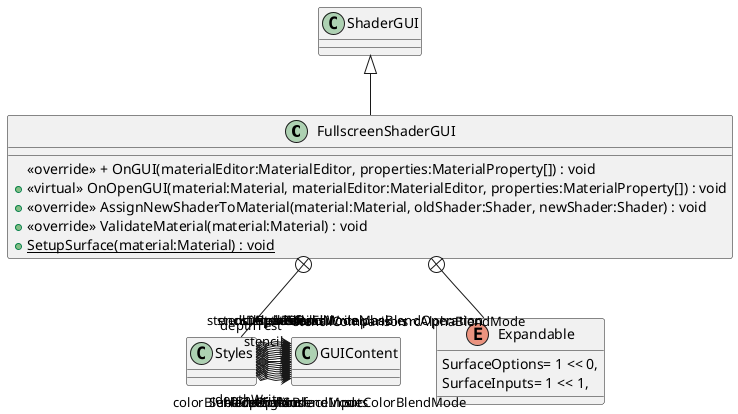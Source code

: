 @startuml
class FullscreenShaderGUI {
    <<override>> + OnGUI(materialEditor:MaterialEditor, properties:MaterialProperty[]) : void
    + <<virtual>> OnOpenGUI(material:Material, materialEditor:MaterialEditor, properties:MaterialProperty[]) : void
    + <<override>> AssignNewShaderToMaterial(material:Material, oldShader:Shader, newShader:Shader) : void
    + <<override>> ValidateMaterial(material:Material) : void
    + {static} SetupSurface(material:Material) : void
}
enum Expandable {
    SurfaceOptions= 1 << 0,
    SurfaceInputs= 1 << 1,
}
class Styles {
}
ShaderGUI <|-- FullscreenShaderGUI
FullscreenShaderGUI +-- Expandable
FullscreenShaderGUI +-- Styles
Styles o-> "SurfaceOptions" GUIContent
Styles o-> "SurfaceInputs" GUIContent
Styles o-> "blendingMode" GUIContent
Styles o-> "srcColorBlendMode" GUIContent
Styles o-> "dstColorBlendMode" GUIContent
Styles o-> "colorBlendOperation" GUIContent
Styles o-> "srcAlphaBlendMode" GUIContent
Styles o-> "dstAlphaBlendMode" GUIContent
Styles o-> "alphaBlendOperation" GUIContent
Styles o-> "depthWrite" GUIContent
Styles o-> "depthTest" GUIContent
Styles o-> "stencil" GUIContent
Styles o-> "stencilRef" GUIContent
Styles o-> "stencilReadMask" GUIContent
Styles o-> "stencilWriteMask" GUIContent
Styles o-> "stencilComparison" GUIContent
Styles o-> "stencilPass" GUIContent
Styles o-> "stencilFail" GUIContent
Styles o-> "stencilDepthFail" GUIContent
@enduml
